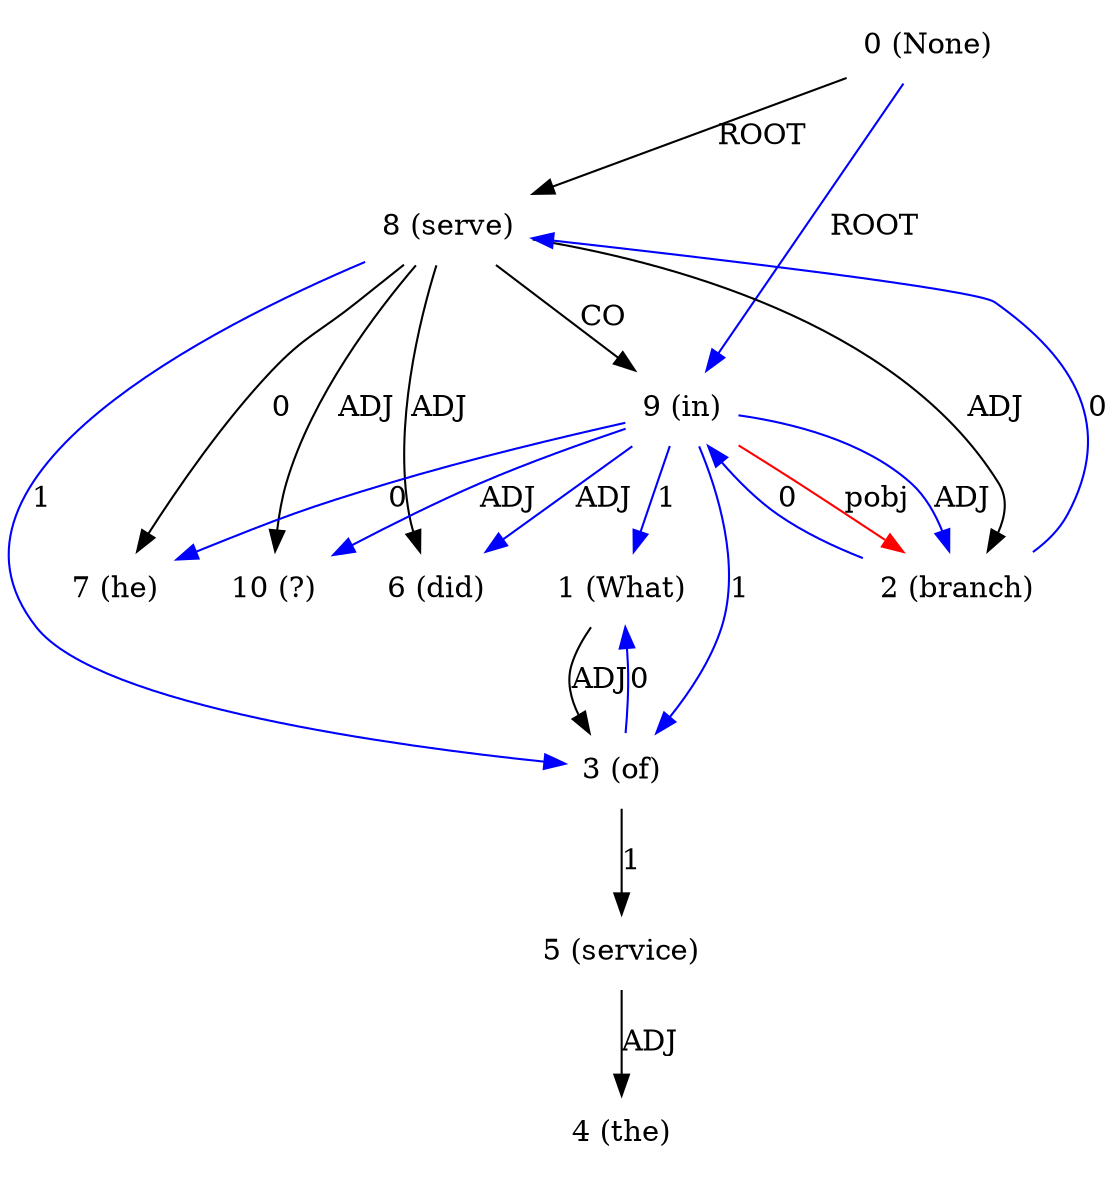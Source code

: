digraph G{
edge [dir=forward]
node [shape=plaintext]

0 [label="0 (None)"]
0 -> 8 [label="ROOT"]
0 -> 9 [label="ROOT", color="blue"]
1 [label="1 (What)"]
1 -> 3 [label="ADJ"]
2 [label="2 (branch)"]
2 -> 9 [label="0", color="blue"]
2 -> 8 [label="0", color="blue"]
9 -> 2 [label="pobj", color="red"]
3 [label="3 (of)"]
3 -> 5 [label="1"]
3 -> 1 [label="0", color="blue"]
4 [label="4 (the)"]
5 [label="5 (service)"]
5 -> 4 [label="ADJ"]
6 [label="6 (did)"]
7 [label="7 (he)"]
8 [label="8 (serve)"]
8 -> 9 [label="CO"]
8 -> 7 [label="0"]
8 -> 3 [label="1", color="blue"]
8 -> 2 [label="ADJ"]
8 -> 6 [label="ADJ"]
8 -> 10 [label="ADJ"]
9 [label="9 (in)"]
9 -> 3 [label="1", color="blue"]
9 -> 1 [label="1", color="blue"]
9 -> 7 [label="0", color="blue"]
9 -> 10 [label="ADJ", color="blue"]
9 -> 6 [label="ADJ", color="blue"]
9 -> 2 [label="ADJ", color="blue"]
10 [label="10 (?)"]
}
